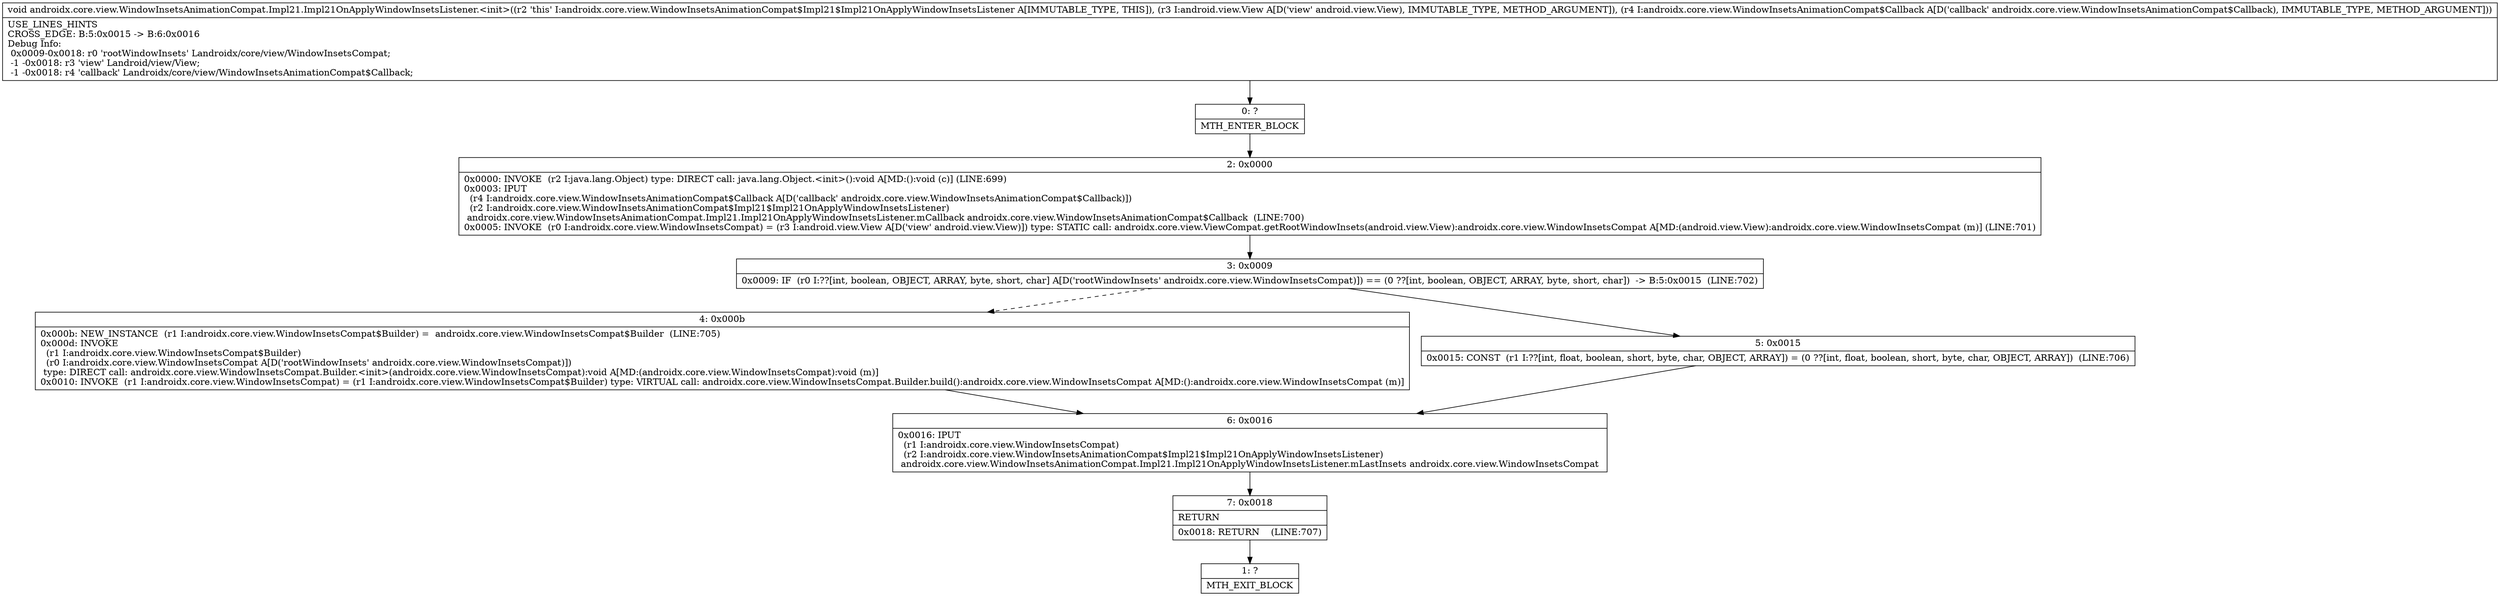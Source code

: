 digraph "CFG forandroidx.core.view.WindowInsetsAnimationCompat.Impl21.Impl21OnApplyWindowInsetsListener.\<init\>(Landroid\/view\/View;Landroidx\/core\/view\/WindowInsetsAnimationCompat$Callback;)V" {
Node_0 [shape=record,label="{0\:\ ?|MTH_ENTER_BLOCK\l}"];
Node_2 [shape=record,label="{2\:\ 0x0000|0x0000: INVOKE  (r2 I:java.lang.Object) type: DIRECT call: java.lang.Object.\<init\>():void A[MD:():void (c)] (LINE:699)\l0x0003: IPUT  \l  (r4 I:androidx.core.view.WindowInsetsAnimationCompat$Callback A[D('callback' androidx.core.view.WindowInsetsAnimationCompat$Callback)])\l  (r2 I:androidx.core.view.WindowInsetsAnimationCompat$Impl21$Impl21OnApplyWindowInsetsListener)\l androidx.core.view.WindowInsetsAnimationCompat.Impl21.Impl21OnApplyWindowInsetsListener.mCallback androidx.core.view.WindowInsetsAnimationCompat$Callback  (LINE:700)\l0x0005: INVOKE  (r0 I:androidx.core.view.WindowInsetsCompat) = (r3 I:android.view.View A[D('view' android.view.View)]) type: STATIC call: androidx.core.view.ViewCompat.getRootWindowInsets(android.view.View):androidx.core.view.WindowInsetsCompat A[MD:(android.view.View):androidx.core.view.WindowInsetsCompat (m)] (LINE:701)\l}"];
Node_3 [shape=record,label="{3\:\ 0x0009|0x0009: IF  (r0 I:??[int, boolean, OBJECT, ARRAY, byte, short, char] A[D('rootWindowInsets' androidx.core.view.WindowInsetsCompat)]) == (0 ??[int, boolean, OBJECT, ARRAY, byte, short, char])  \-\> B:5:0x0015  (LINE:702)\l}"];
Node_4 [shape=record,label="{4\:\ 0x000b|0x000b: NEW_INSTANCE  (r1 I:androidx.core.view.WindowInsetsCompat$Builder) =  androidx.core.view.WindowInsetsCompat$Builder  (LINE:705)\l0x000d: INVOKE  \l  (r1 I:androidx.core.view.WindowInsetsCompat$Builder)\l  (r0 I:androidx.core.view.WindowInsetsCompat A[D('rootWindowInsets' androidx.core.view.WindowInsetsCompat)])\l type: DIRECT call: androidx.core.view.WindowInsetsCompat.Builder.\<init\>(androidx.core.view.WindowInsetsCompat):void A[MD:(androidx.core.view.WindowInsetsCompat):void (m)]\l0x0010: INVOKE  (r1 I:androidx.core.view.WindowInsetsCompat) = (r1 I:androidx.core.view.WindowInsetsCompat$Builder) type: VIRTUAL call: androidx.core.view.WindowInsetsCompat.Builder.build():androidx.core.view.WindowInsetsCompat A[MD:():androidx.core.view.WindowInsetsCompat (m)]\l}"];
Node_6 [shape=record,label="{6\:\ 0x0016|0x0016: IPUT  \l  (r1 I:androidx.core.view.WindowInsetsCompat)\l  (r2 I:androidx.core.view.WindowInsetsAnimationCompat$Impl21$Impl21OnApplyWindowInsetsListener)\l androidx.core.view.WindowInsetsAnimationCompat.Impl21.Impl21OnApplyWindowInsetsListener.mLastInsets androidx.core.view.WindowInsetsCompat \l}"];
Node_7 [shape=record,label="{7\:\ 0x0018|RETURN\l|0x0018: RETURN    (LINE:707)\l}"];
Node_1 [shape=record,label="{1\:\ ?|MTH_EXIT_BLOCK\l}"];
Node_5 [shape=record,label="{5\:\ 0x0015|0x0015: CONST  (r1 I:??[int, float, boolean, short, byte, char, OBJECT, ARRAY]) = (0 ??[int, float, boolean, short, byte, char, OBJECT, ARRAY])  (LINE:706)\l}"];
MethodNode[shape=record,label="{void androidx.core.view.WindowInsetsAnimationCompat.Impl21.Impl21OnApplyWindowInsetsListener.\<init\>((r2 'this' I:androidx.core.view.WindowInsetsAnimationCompat$Impl21$Impl21OnApplyWindowInsetsListener A[IMMUTABLE_TYPE, THIS]), (r3 I:android.view.View A[D('view' android.view.View), IMMUTABLE_TYPE, METHOD_ARGUMENT]), (r4 I:androidx.core.view.WindowInsetsAnimationCompat$Callback A[D('callback' androidx.core.view.WindowInsetsAnimationCompat$Callback), IMMUTABLE_TYPE, METHOD_ARGUMENT]))  | USE_LINES_HINTS\lCROSS_EDGE: B:5:0x0015 \-\> B:6:0x0016\lDebug Info:\l  0x0009\-0x0018: r0 'rootWindowInsets' Landroidx\/core\/view\/WindowInsetsCompat;\l  \-1 \-0x0018: r3 'view' Landroid\/view\/View;\l  \-1 \-0x0018: r4 'callback' Landroidx\/core\/view\/WindowInsetsAnimationCompat$Callback;\l}"];
MethodNode -> Node_0;Node_0 -> Node_2;
Node_2 -> Node_3;
Node_3 -> Node_4[style=dashed];
Node_3 -> Node_5;
Node_4 -> Node_6;
Node_6 -> Node_7;
Node_7 -> Node_1;
Node_5 -> Node_6;
}

